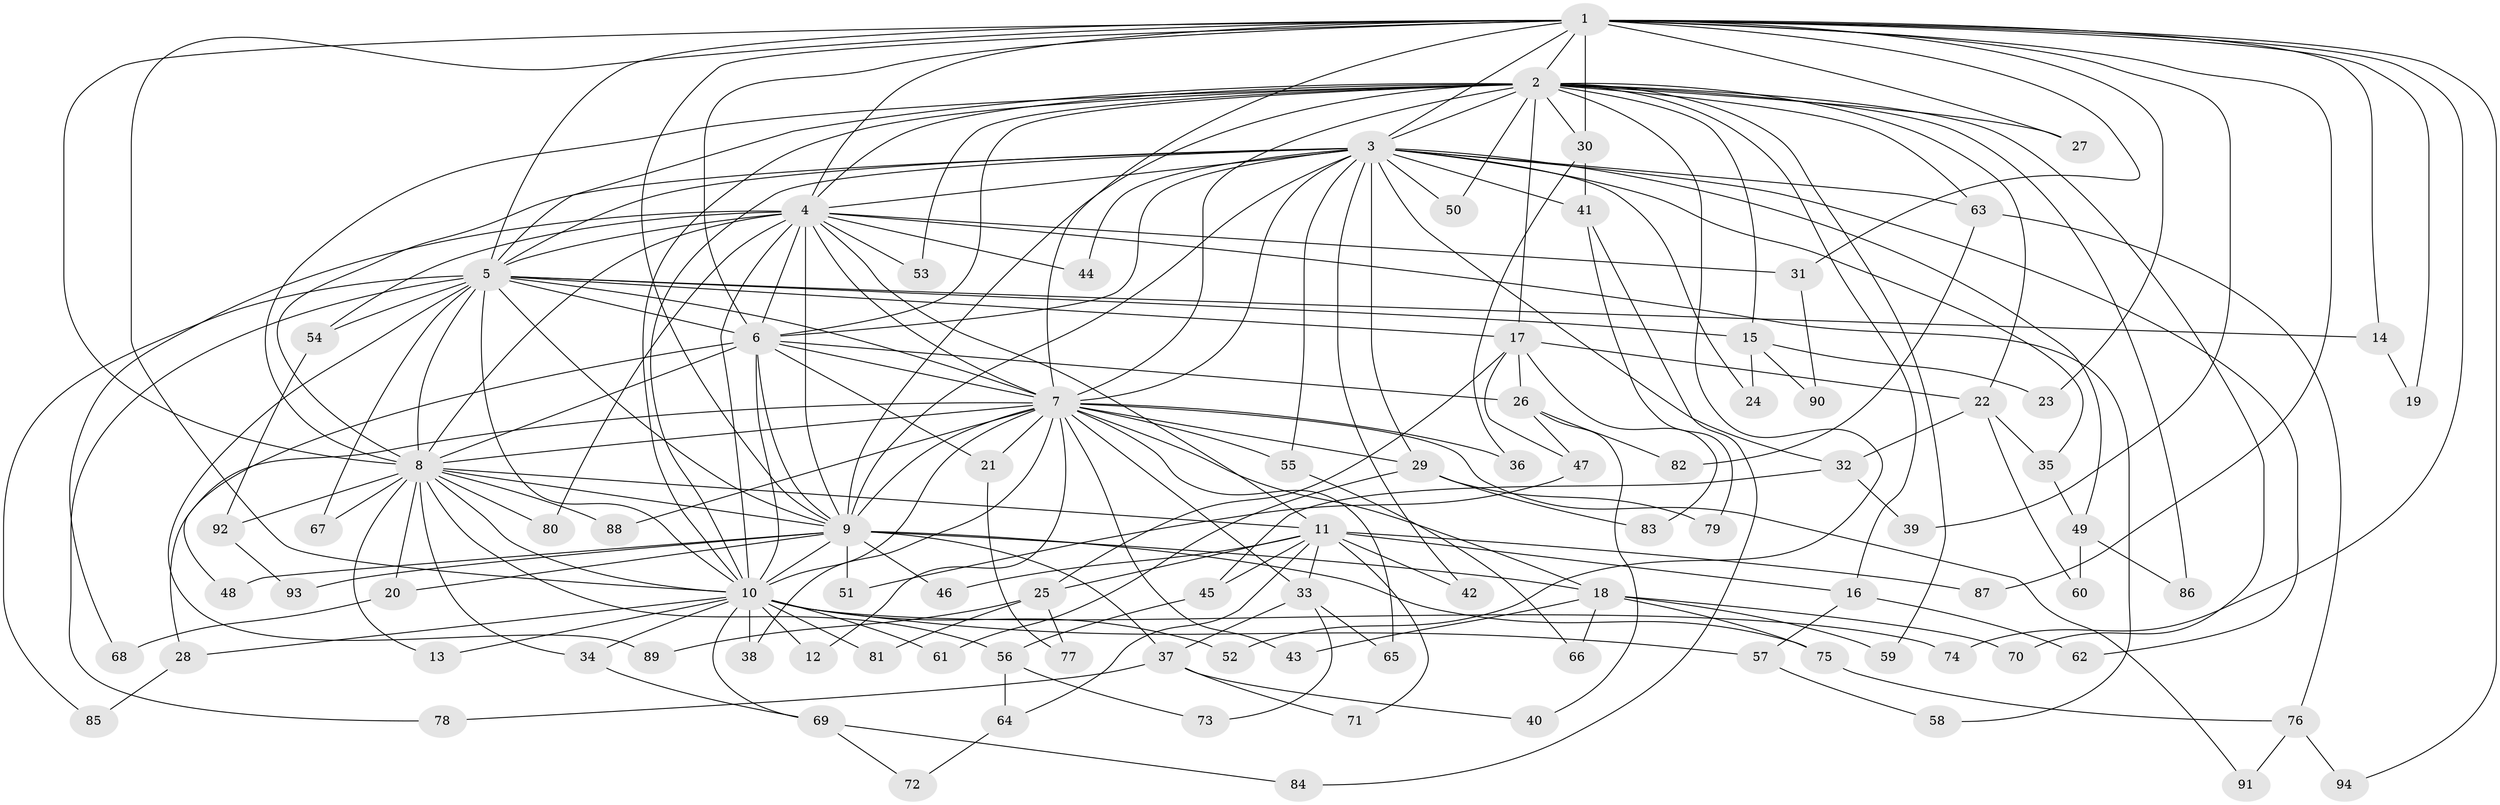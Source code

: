 // coarse degree distribution, {14: 0.05405405405405406, 17: 0.02702702702702703, 15: 0.02702702702702703, 21: 0.02702702702702703, 13: 0.02702702702702703, 10: 0.08108108108108109, 2: 0.32432432432432434, 3: 0.05405405405405406, 5: 0.10810810810810811, 4: 0.16216216216216217, 6: 0.05405405405405406, 1: 0.05405405405405406}
// Generated by graph-tools (version 1.1) at 2025/17/03/04/25 18:17:50]
// undirected, 94 vertices, 213 edges
graph export_dot {
graph [start="1"]
  node [color=gray90,style=filled];
  1;
  2;
  3;
  4;
  5;
  6;
  7;
  8;
  9;
  10;
  11;
  12;
  13;
  14;
  15;
  16;
  17;
  18;
  19;
  20;
  21;
  22;
  23;
  24;
  25;
  26;
  27;
  28;
  29;
  30;
  31;
  32;
  33;
  34;
  35;
  36;
  37;
  38;
  39;
  40;
  41;
  42;
  43;
  44;
  45;
  46;
  47;
  48;
  49;
  50;
  51;
  52;
  53;
  54;
  55;
  56;
  57;
  58;
  59;
  60;
  61;
  62;
  63;
  64;
  65;
  66;
  67;
  68;
  69;
  70;
  71;
  72;
  73;
  74;
  75;
  76;
  77;
  78;
  79;
  80;
  81;
  82;
  83;
  84;
  85;
  86;
  87;
  88;
  89;
  90;
  91;
  92;
  93;
  94;
  1 -- 2;
  1 -- 3;
  1 -- 4;
  1 -- 5;
  1 -- 6;
  1 -- 7;
  1 -- 8;
  1 -- 9;
  1 -- 10;
  1 -- 14;
  1 -- 19;
  1 -- 23;
  1 -- 27;
  1 -- 30;
  1 -- 31;
  1 -- 39;
  1 -- 74;
  1 -- 87;
  1 -- 94;
  2 -- 3;
  2 -- 4;
  2 -- 5;
  2 -- 6;
  2 -- 7;
  2 -- 8;
  2 -- 9;
  2 -- 10;
  2 -- 15;
  2 -- 16;
  2 -- 17;
  2 -- 22;
  2 -- 27;
  2 -- 30;
  2 -- 50;
  2 -- 52;
  2 -- 53;
  2 -- 59;
  2 -- 63;
  2 -- 70;
  2 -- 86;
  3 -- 4;
  3 -- 5;
  3 -- 6;
  3 -- 7;
  3 -- 8;
  3 -- 9;
  3 -- 10;
  3 -- 24;
  3 -- 29;
  3 -- 32;
  3 -- 35;
  3 -- 41;
  3 -- 42;
  3 -- 44;
  3 -- 49;
  3 -- 50;
  3 -- 55;
  3 -- 62;
  3 -- 63;
  4 -- 5;
  4 -- 6;
  4 -- 7;
  4 -- 8;
  4 -- 9;
  4 -- 10;
  4 -- 11;
  4 -- 31;
  4 -- 44;
  4 -- 53;
  4 -- 54;
  4 -- 58;
  4 -- 68;
  4 -- 80;
  5 -- 6;
  5 -- 7;
  5 -- 8;
  5 -- 9;
  5 -- 10;
  5 -- 14;
  5 -- 15;
  5 -- 17;
  5 -- 54;
  5 -- 67;
  5 -- 78;
  5 -- 85;
  5 -- 89;
  6 -- 7;
  6 -- 8;
  6 -- 9;
  6 -- 10;
  6 -- 21;
  6 -- 26;
  6 -- 48;
  7 -- 8;
  7 -- 9;
  7 -- 10;
  7 -- 12;
  7 -- 18;
  7 -- 21;
  7 -- 28;
  7 -- 29;
  7 -- 33;
  7 -- 36;
  7 -- 38;
  7 -- 43;
  7 -- 55;
  7 -- 65;
  7 -- 88;
  7 -- 91;
  8 -- 9;
  8 -- 10;
  8 -- 11;
  8 -- 13;
  8 -- 20;
  8 -- 34;
  8 -- 56;
  8 -- 67;
  8 -- 80;
  8 -- 88;
  8 -- 92;
  9 -- 10;
  9 -- 18;
  9 -- 20;
  9 -- 37;
  9 -- 46;
  9 -- 48;
  9 -- 51;
  9 -- 75;
  9 -- 93;
  10 -- 12;
  10 -- 13;
  10 -- 28;
  10 -- 34;
  10 -- 38;
  10 -- 52;
  10 -- 57;
  10 -- 61;
  10 -- 69;
  10 -- 74;
  10 -- 81;
  11 -- 16;
  11 -- 25;
  11 -- 33;
  11 -- 42;
  11 -- 45;
  11 -- 46;
  11 -- 64;
  11 -- 71;
  11 -- 87;
  14 -- 19;
  15 -- 23;
  15 -- 24;
  15 -- 90;
  16 -- 57;
  16 -- 62;
  17 -- 22;
  17 -- 25;
  17 -- 26;
  17 -- 47;
  17 -- 83;
  18 -- 43;
  18 -- 59;
  18 -- 66;
  18 -- 70;
  18 -- 75;
  20 -- 68;
  21 -- 77;
  22 -- 32;
  22 -- 35;
  22 -- 60;
  25 -- 77;
  25 -- 81;
  25 -- 89;
  26 -- 40;
  26 -- 47;
  26 -- 82;
  28 -- 85;
  29 -- 61;
  29 -- 79;
  29 -- 83;
  30 -- 36;
  30 -- 41;
  31 -- 90;
  32 -- 39;
  32 -- 45;
  33 -- 37;
  33 -- 65;
  33 -- 73;
  34 -- 69;
  35 -- 49;
  37 -- 40;
  37 -- 71;
  37 -- 78;
  41 -- 79;
  41 -- 84;
  45 -- 56;
  47 -- 51;
  49 -- 60;
  49 -- 86;
  54 -- 92;
  55 -- 66;
  56 -- 64;
  56 -- 73;
  57 -- 58;
  63 -- 76;
  63 -- 82;
  64 -- 72;
  69 -- 72;
  69 -- 84;
  75 -- 76;
  76 -- 91;
  76 -- 94;
  92 -- 93;
}
